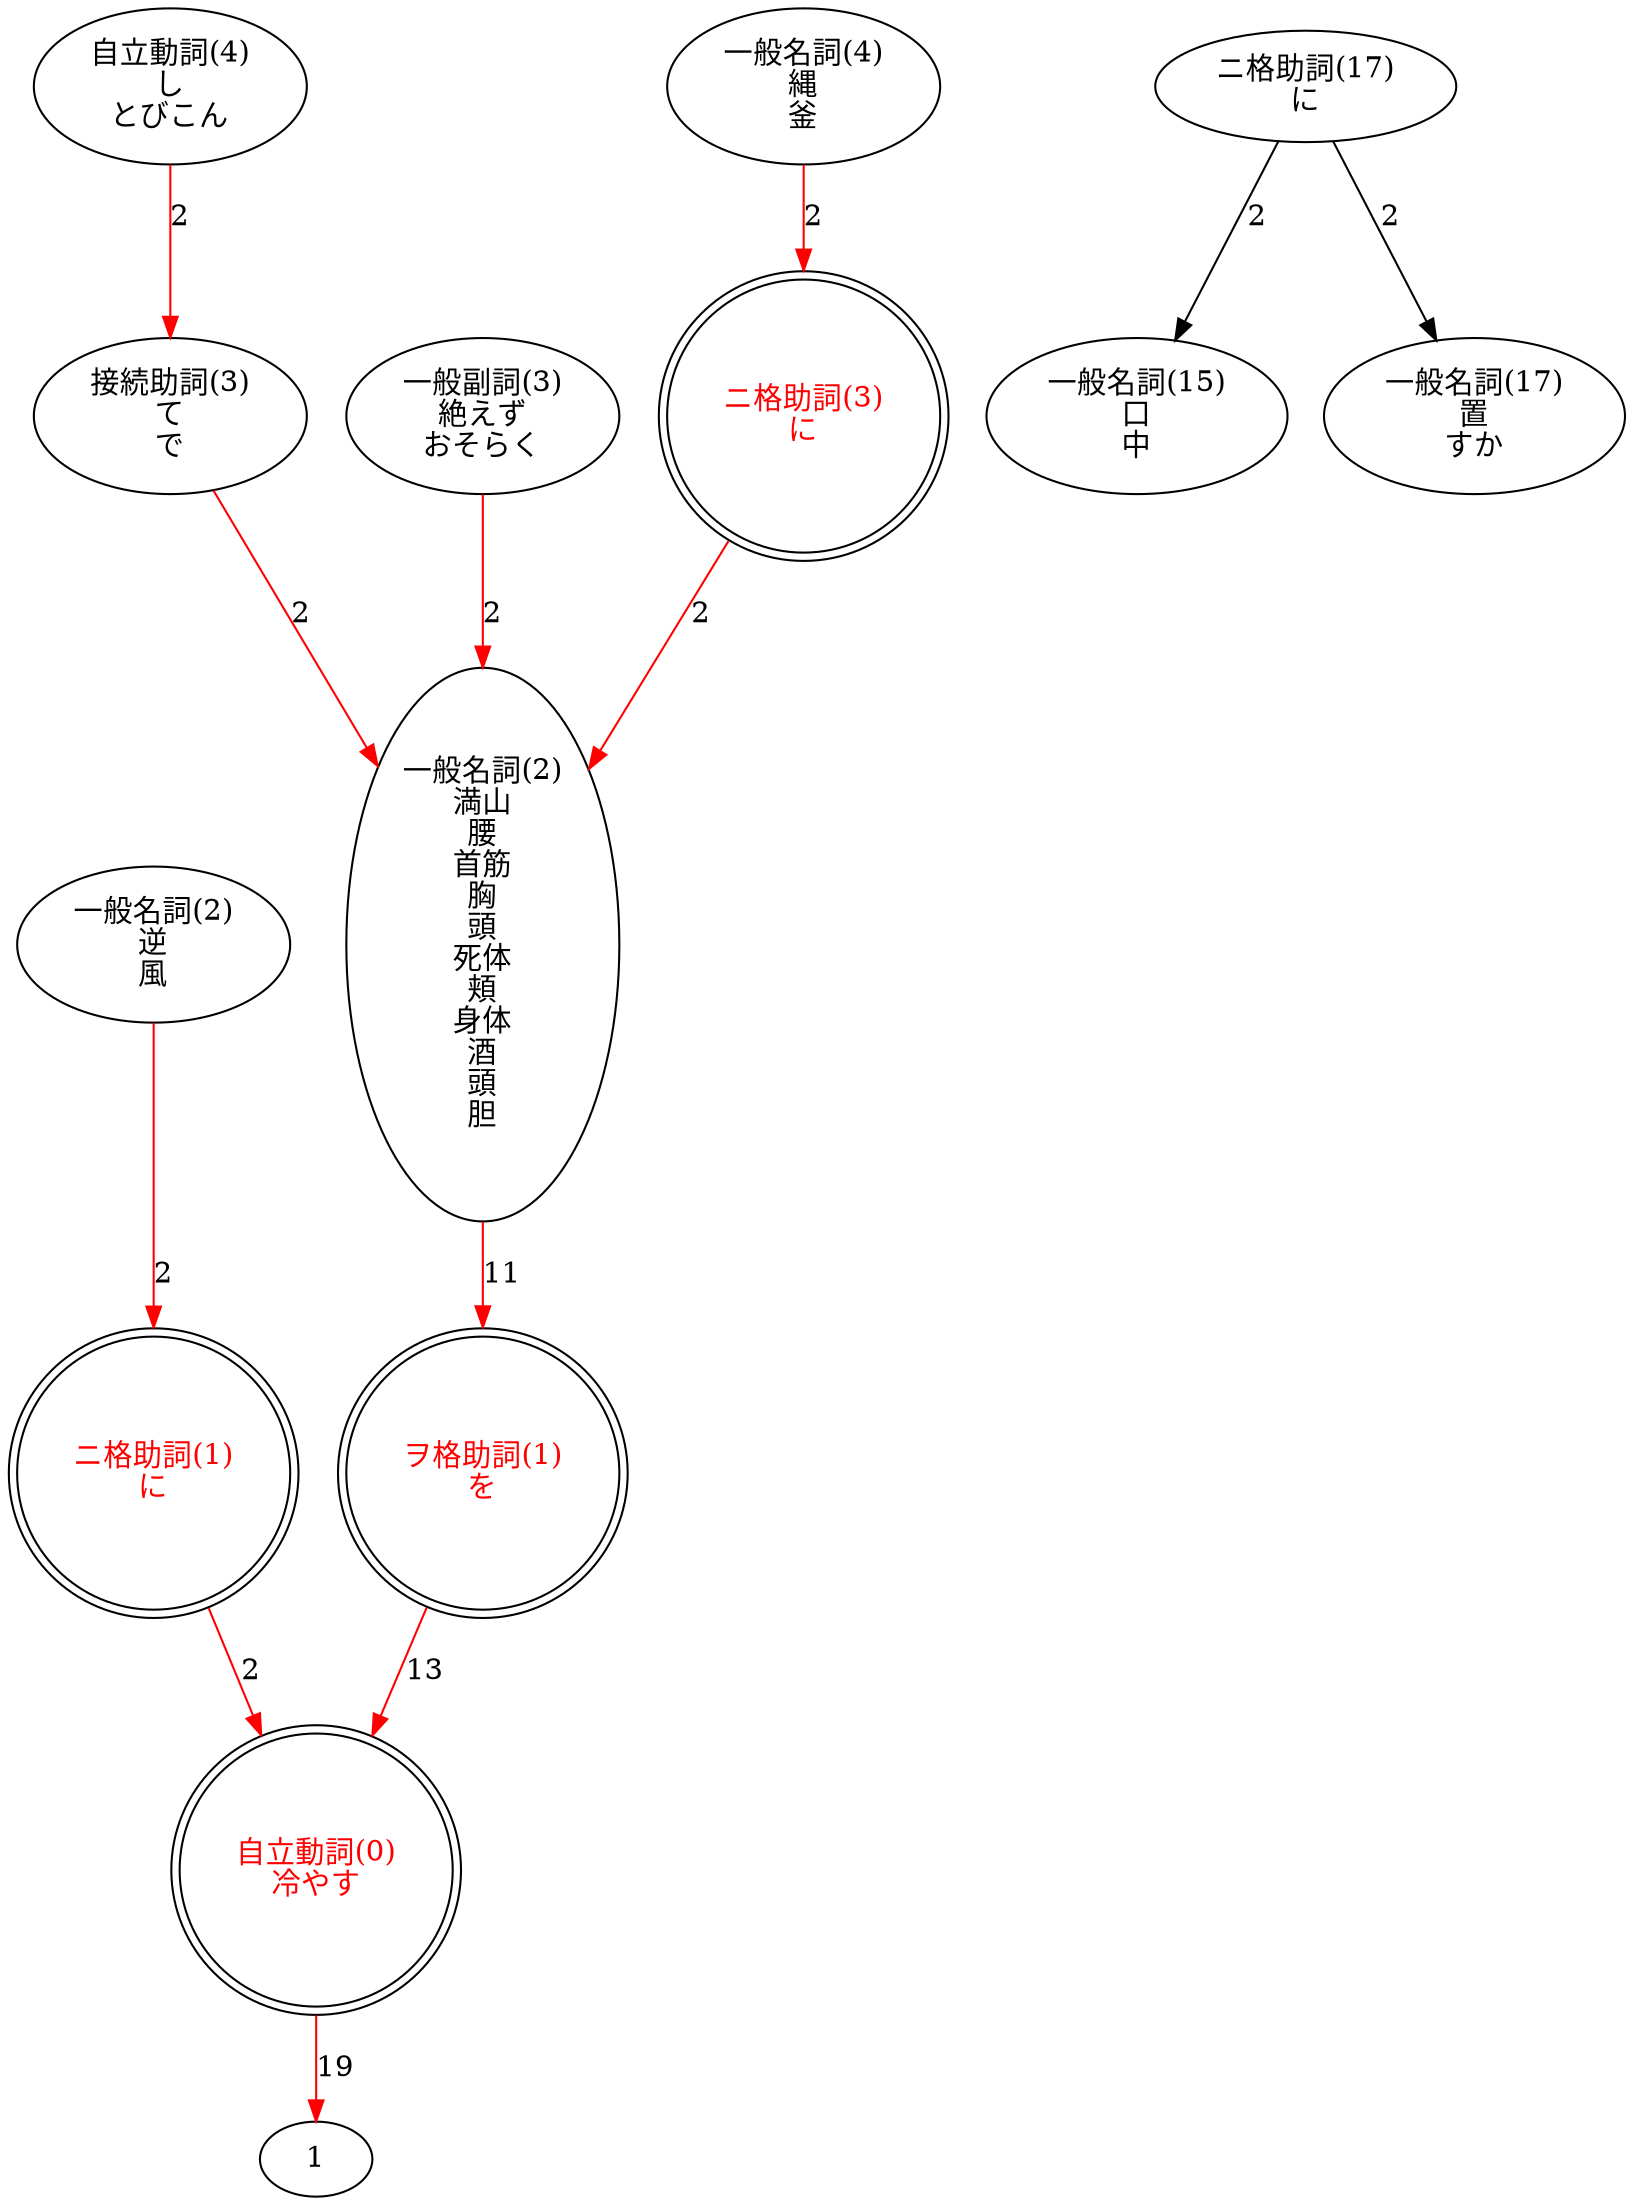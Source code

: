 digraph aozowa_hiyasu_com {
<node_arrange_ver_testset.Node instance at 0x1114f3710> -> 1  [color=red, label="19"];
<node_arrange_ver_testset.Node instance at 0x1114f6440> -> <node_arrange_ver_testset.Node instance at 0x1114f63f8>  [color=red, label="2"];
<node_arrange_ver_testset.Node instance at 0x1114f6440> [label="自立動詞(4)\nし\nとびこん"];
<node_arrange_ver_testset.Node instance at 0x1114f6440> [label="自立動詞(4)\nし\nとびこん"];
<node_arrange_ver_testset.Node instance at 0x1114f6440> [label="自立動詞(4)\nし\nとびこん"];
<node_arrange_ver_testset.Node instance at 0x1114f6440> [label="自立動詞(4)\nし\nとびこん"];
<node_arrange_ver_testset.Node instance at 0x1114f6878> -> <node_arrange_ver_testset.Node instance at 0x1114f4560>  [color=red, label="2"];
<node_arrange_ver_testset.Node instance at 0x1114f6878> [label="一般副詞(3)\n絶えず\nおそらく"];
<node_arrange_ver_testset.Node instance at 0x1114f6878> [label="一般副詞(3)\n絶えず\nおそらく"];
<node_arrange_ver_testset.Node instance at 0x1114f6878> [label="一般副詞(3)\n絶えず\nおそらく"];
<node_arrange_ver_testset.Node instance at 0x1114f6878> [label="一般副詞(3)\n絶えず\nおそらく"];
<node_arrange_ver_testset.Node instance at 0x1114fb560> -> <node_arrange_ver_testset.Node instance at 0x1114f9fc8>  [label="2"];
<node_arrange_ver_testset.Node instance at 0x1114f9fc8> [label="一般名詞(15)\n口\n中"];
<node_arrange_ver_testset.Node instance at 0x1114f9fc8> [label="一般名詞(15)\n口\n中"];
<node_arrange_ver_testset.Node instance at 0x1114f9fc8> [label="一般名詞(15)\n口\n中"];
<node_arrange_ver_testset.Node instance at 0x1114f8e18> -> <node_arrange_ver_testset.Node instance at 0x1114f3710>  [color=red, label="2"];
<node_arrange_ver_testset.Node instance at 0x1114f63f8> -> <node_arrange_ver_testset.Node instance at 0x1114f4560>  [color=red, label="2"];
<node_arrange_ver_testset.Node instance at 0x1114f63f8> [label="接続助詞(3)\nて\nで"];
<node_arrange_ver_testset.Node instance at 0x1114f63f8> [label="接続助詞(3)\nて\nで"];
<node_arrange_ver_testset.Node instance at 0x1114f63f8> [label="接続助詞(3)\nて\nで"];
<node_arrange_ver_testset.Node instance at 0x1114f63f8> [label="接続助詞(3)\nて\nで"];
<node_arrange_ver_testset.Node instance at 0x1114f63f8> [label="接続助詞(3)\nて\nで"];
<node_arrange_ver_testset.Node instance at 0x1114f63f8> [label="接続助詞(3)\nて\nで"];
<node_arrange_ver_testset.Node instance at 0x1114f63f8> [label="接続助詞(3)\nて\nで"];
<node_arrange_ver_testset.Node instance at 0x1114f63f8> [label="接続助詞(3)\nて\nで"];
<node_arrange_ver_testset.Node instance at 0x1114f8e60> -> <node_arrange_ver_testset.Node instance at 0x1114f8e18>  [color=red, label="2"];
<node_arrange_ver_testset.Node instance at 0x1114f8e60> [label="一般名詞(2)\n逆\n風"];
<node_arrange_ver_testset.Node instance at 0x1114f8e60> [label="一般名詞(2)\n逆\n風"];
<node_arrange_ver_testset.Node instance at 0x1114f8e60> [label="一般名詞(2)\n逆\n風"];
<node_arrange_ver_testset.Node instance at 0x1114f8e60> [label="一般名詞(2)\n逆\n風"];
<node_arrange_ver_testset.Node instance at 0x1114f8e18> [fontcolor=red, shape=doublecircle, label="ニ格助詞(1)\nに"];
<node_arrange_ver_testset.Node instance at 0x1114f8e18> [fontcolor=red, shape=doublecircle, label="ニ格助詞(1)\nに"];
<node_arrange_ver_testset.Node instance at 0x1114f8e18> [fontcolor=red, shape=doublecircle, label="ニ格助詞(1)\nに"];
<node_arrange_ver_testset.Node instance at 0x1114f8e18> [fontcolor=red, shape=doublecircle, label="ニ格助詞(1)\nに"];
<node_arrange_ver_testset.Node instance at 0x1114f8e18> [fontcolor=red, shape=doublecircle, label="ニ格助詞(1)\nに"];
<node_arrange_ver_testset.Node instance at 0x1114f8e18> [fontcolor=red, shape=doublecircle, label="ニ格助詞(1)\nに"];
<node_arrange_ver_testset.Node instance at 0x1114f8e18> [fontcolor=red, shape=doublecircle, label="ニ格助詞(1)\nに"];
<node_arrange_ver_testset.Node instance at 0x1114f8e18> [fontcolor=red, shape=doublecircle, label="ニ格助詞(1)\nに"];
<node_arrange_ver_testset.Node instance at 0x1114f45f0> -> <node_arrange_ver_testset.Node instance at 0x1114f45a8>  [color=red, label="2"];
<node_arrange_ver_testset.Node instance at 0x1114f45f0> [label="一般名詞(4)\n縄\n釜"];
<node_arrange_ver_testset.Node instance at 0x1114f45f0> [label="一般名詞(4)\n縄\n釜"];
<node_arrange_ver_testset.Node instance at 0x1114f45f0> [label="一般名詞(4)\n縄\n釜"];
<node_arrange_ver_testset.Node instance at 0x1114f45f0> [label="一般名詞(4)\n縄\n釜"];
<node_arrange_ver_testset.Node instance at 0x1114f4560> -> <node_arrange_ver_testset.Node instance at 0x1114f4518>  [color=red, label="11"];
<node_arrange_ver_testset.Node instance at 0x1114f45a8> -> <node_arrange_ver_testset.Node instance at 0x1114f4560>  [color=red, label="2"];
<node_arrange_ver_testset.Node instance at 0x1114f45a8> [fontcolor=red, shape=doublecircle, label="ニ格助詞(3)\nに"];
<node_arrange_ver_testset.Node instance at 0x1114f45a8> [fontcolor=red, shape=doublecircle, label="ニ格助詞(3)\nに"];
<node_arrange_ver_testset.Node instance at 0x1114f45a8> [fontcolor=red, shape=doublecircle, label="ニ格助詞(3)\nに"];
<node_arrange_ver_testset.Node instance at 0x1114f45a8> [fontcolor=red, shape=doublecircle, label="ニ格助詞(3)\nに"];
<node_arrange_ver_testset.Node instance at 0x1114f45a8> [fontcolor=red, shape=doublecircle, label="ニ格助詞(3)\nに"];
<node_arrange_ver_testset.Node instance at 0x1114f45a8> [fontcolor=red, shape=doublecircle, label="ニ格助詞(3)\nに"];
<node_arrange_ver_testset.Node instance at 0x1114f45a8> [fontcolor=red, shape=doublecircle, label="ニ格助詞(3)\nに"];
<node_arrange_ver_testset.Node instance at 0x1114f45a8> [fontcolor=red, shape=doublecircle, label="ニ格助詞(3)\nに"];
<node_arrange_ver_testset.Node instance at 0x1114f4560> [label="一般名詞(2)\n満山\n腰\n首筋\n胸\n頭\n死体\n頬\n身体\n酒\n頭\n胆"];
<node_arrange_ver_testset.Node instance at 0x1114f4560> [label="一般名詞(2)\n満山\n腰\n首筋\n胸\n頭\n死体\n頬\n身体\n酒\n頭\n胆"];
<node_arrange_ver_testset.Node instance at 0x1114f4560> [label="一般名詞(2)\n満山\n腰\n首筋\n胸\n頭\n死体\n頬\n身体\n酒\n頭\n胆"];
<node_arrange_ver_testset.Node instance at 0x1114f4560> [label="一般名詞(2)\n満山\n腰\n首筋\n胸\n頭\n死体\n頬\n身体\n酒\n頭\n胆"];
<node_arrange_ver_testset.Node instance at 0x1114f4560> [label="一般名詞(2)\n満山\n腰\n首筋\n胸\n頭\n死体\n頬\n身体\n酒\n頭\n胆"];
<node_arrange_ver_testset.Node instance at 0x1114f4560> [label="一般名詞(2)\n満山\n腰\n首筋\n胸\n頭\n死体\n頬\n身体\n酒\n頭\n胆"];
<node_arrange_ver_testset.Node instance at 0x1114f4560> [label="一般名詞(2)\n満山\n腰\n首筋\n胸\n頭\n死体\n頬\n身体\n酒\n頭\n胆"];
<node_arrange_ver_testset.Node instance at 0x1114f4560> [label="一般名詞(2)\n満山\n腰\n首筋\n胸\n頭\n死体\n頬\n身体\n酒\n頭\n胆"];
<node_arrange_ver_testset.Node instance at 0x1114f4560> [label="一般名詞(2)\n満山\n腰\n首筋\n胸\n頭\n死体\n頬\n身体\n酒\n頭\n胆"];
<node_arrange_ver_testset.Node instance at 0x1114f4560> [label="一般名詞(2)\n満山\n腰\n首筋\n胸\n頭\n死体\n頬\n身体\n酒\n頭\n胆"];
<node_arrange_ver_testset.Node instance at 0x1114f4560> [label="一般名詞(2)\n満山\n腰\n首筋\n胸\n頭\n死体\n頬\n身体\n酒\n頭\n胆"];
<node_arrange_ver_testset.Node instance at 0x1114f4560> [label="一般名詞(2)\n満山\n腰\n首筋\n胸\n頭\n死体\n頬\n身体\n酒\n頭\n胆"];
<node_arrange_ver_testset.Node instance at 0x1114f4560> [label="一般名詞(2)\n満山\n腰\n首筋\n胸\n頭\n死体\n頬\n身体\n酒\n頭\n胆"];
<node_arrange_ver_testset.Node instance at 0x1114f4560> [label="一般名詞(2)\n満山\n腰\n首筋\n胸\n頭\n死体\n頬\n身体\n酒\n頭\n胆"];
<node_arrange_ver_testset.Node instance at 0x1114f4560> [label="一般名詞(2)\n満山\n腰\n首筋\n胸\n頭\n死体\n頬\n身体\n酒\n頭\n胆"];
<node_arrange_ver_testset.Node instance at 0x1114f4560> [label="一般名詞(2)\n満山\n腰\n首筋\n胸\n頭\n死体\n頬\n身体\n酒\n頭\n胆"];
<node_arrange_ver_testset.Node instance at 0x1114f4560> [label="一般名詞(2)\n満山\n腰\n首筋\n胸\n頭\n死体\n頬\n身体\n酒\n頭\n胆"];
<node_arrange_ver_testset.Node instance at 0x1114f4560> [label="一般名詞(2)\n満山\n腰\n首筋\n胸\n頭\n死体\n頬\n身体\n酒\n頭\n胆"];
<node_arrange_ver_testset.Node instance at 0x1114f4560> [label="一般名詞(2)\n満山\n腰\n首筋\n胸\n頭\n死体\n頬\n身体\n酒\n頭\n胆"];
<node_arrange_ver_testset.Node instance at 0x1114f4560> [label="一般名詞(2)\n満山\n腰\n首筋\n胸\n頭\n死体\n頬\n身体\n酒\n頭\n胆"];
<node_arrange_ver_testset.Node instance at 0x1114f4560> [label="一般名詞(2)\n満山\n腰\n首筋\n胸\n頭\n死体\n頬\n身体\n酒\n頭\n胆"];
<node_arrange_ver_testset.Node instance at 0x1114f4560> [label="一般名詞(2)\n満山\n腰\n首筋\n胸\n頭\n死体\n頬\n身体\n酒\n頭\n胆"];
<node_arrange_ver_testset.Node instance at 0x1114f4560> [label="一般名詞(2)\n満山\n腰\n首筋\n胸\n頭\n死体\n頬\n身体\n酒\n頭\n胆"];
<node_arrange_ver_testset.Node instance at 0x1114f4560> [label="一般名詞(2)\n満山\n腰\n首筋\n胸\n頭\n死体\n頬\n身体\n酒\n頭\n胆"];
<node_arrange_ver_testset.Node instance at 0x1114f4560> [label="一般名詞(2)\n満山\n腰\n首筋\n胸\n頭\n死体\n頬\n身体\n酒\n頭\n胆"];
<node_arrange_ver_testset.Node instance at 0x1114f4560> [label="一般名詞(2)\n満山\n腰\n首筋\n胸\n頭\n死体\n頬\n身体\n酒\n頭\n胆"];
<node_arrange_ver_testset.Node instance at 0x1114f4560> [label="一般名詞(2)\n満山\n腰\n首筋\n胸\n頭\n死体\n頬\n身体\n酒\n頭\n胆"];
<node_arrange_ver_testset.Node instance at 0x1114f4560> [label="一般名詞(2)\n満山\n腰\n首筋\n胸\n頭\n死体\n頬\n身体\n酒\n頭\n胆"];
<node_arrange_ver_testset.Node instance at 0x1114f4560> [label="一般名詞(2)\n満山\n腰\n首筋\n胸\n頭\n死体\n頬\n身体\n酒\n頭\n胆"];
<node_arrange_ver_testset.Node instance at 0x1114f4560> [label="一般名詞(2)\n満山\n腰\n首筋\n胸\n頭\n死体\n頬\n身体\n酒\n頭\n胆"];
<node_arrange_ver_testset.Node instance at 0x1114f4560> [label="一般名詞(2)\n満山\n腰\n首筋\n胸\n頭\n死体\n頬\n身体\n酒\n頭\n胆"];
<node_arrange_ver_testset.Node instance at 0x1114f4560> [label="一般名詞(2)\n満山\n腰\n首筋\n胸\n頭\n死体\n頬\n身体\n酒\n頭\n胆"];
<node_arrange_ver_testset.Node instance at 0x1114f4560> [label="一般名詞(2)\n満山\n腰\n首筋\n胸\n頭\n死体\n頬\n身体\n酒\n頭\n胆"];
<node_arrange_ver_testset.Node instance at 0x1114f4560> [label="一般名詞(2)\n満山\n腰\n首筋\n胸\n頭\n死体\n頬\n身体\n酒\n頭\n胆"];
<node_arrange_ver_testset.Node instance at 0x1114f4560> [label="一般名詞(2)\n満山\n腰\n首筋\n胸\n頭\n死体\n頬\n身体\n酒\n頭\n胆"];
<node_arrange_ver_testset.Node instance at 0x1114f4560> [label="一般名詞(2)\n満山\n腰\n首筋\n胸\n頭\n死体\n頬\n身体\n酒\n頭\n胆"];
<node_arrange_ver_testset.Node instance at 0x1114f4560> [label="一般名詞(2)\n満山\n腰\n首筋\n胸\n頭\n死体\n頬\n身体\n酒\n頭\n胆"];
<node_arrange_ver_testset.Node instance at 0x1114f4560> [label="一般名詞(2)\n満山\n腰\n首筋\n胸\n頭\n死体\n頬\n身体\n酒\n頭\n胆"];
<node_arrange_ver_testset.Node instance at 0x1114f4560> [label="一般名詞(2)\n満山\n腰\n首筋\n胸\n頭\n死体\n頬\n身体\n酒\n頭\n胆"];
<node_arrange_ver_testset.Node instance at 0x1114f4560> [label="一般名詞(2)\n満山\n腰\n首筋\n胸\n頭\n死体\n頬\n身体\n酒\n頭\n胆"];
<node_arrange_ver_testset.Node instance at 0x1114f4560> [label="一般名詞(2)\n満山\n腰\n首筋\n胸\n頭\n死体\n頬\n身体\n酒\n頭\n胆"];
<node_arrange_ver_testset.Node instance at 0x1114f4560> [label="一般名詞(2)\n満山\n腰\n首筋\n胸\n頭\n死体\n頬\n身体\n酒\n頭\n胆"];
<node_arrange_ver_testset.Node instance at 0x1114f4560> [label="一般名詞(2)\n満山\n腰\n首筋\n胸\n頭\n死体\n頬\n身体\n酒\n頭\n胆"];
<node_arrange_ver_testset.Node instance at 0x1114f4560> [label="一般名詞(2)\n満山\n腰\n首筋\n胸\n頭\n死体\n頬\n身体\n酒\n頭\n胆"];
<node_arrange_ver_testset.Node instance at 0x1114f4560> [label="一般名詞(2)\n満山\n腰\n首筋\n胸\n頭\n死体\n頬\n身体\n酒\n頭\n胆"];
<node_arrange_ver_testset.Node instance at 0x1114f4560> [label="一般名詞(2)\n満山\n腰\n首筋\n胸\n頭\n死体\n頬\n身体\n酒\n頭\n胆"];
<node_arrange_ver_testset.Node instance at 0x1114f4560> [label="一般名詞(2)\n満山\n腰\n首筋\n胸\n頭\n死体\n頬\n身体\n酒\n頭\n胆"];
<node_arrange_ver_testset.Node instance at 0x1114f4560> [label="一般名詞(2)\n満山\n腰\n首筋\n胸\n頭\n死体\n頬\n身体\n酒\n頭\n胆"];
<node_arrange_ver_testset.Node instance at 0x1114f4560> [label="一般名詞(2)\n満山\n腰\n首筋\n胸\n頭\n死体\n頬\n身体\n酒\n頭\n胆"];
<node_arrange_ver_testset.Node instance at 0x1114f4560> [label="一般名詞(2)\n満山\n腰\n首筋\n胸\n頭\n死体\n頬\n身体\n酒\n頭\n胆"];
<node_arrange_ver_testset.Node instance at 0x1114f4560> [label="一般名詞(2)\n満山\n腰\n首筋\n胸\n頭\n死体\n頬\n身体\n酒\n頭\n胆"];
<node_arrange_ver_testset.Node instance at 0x1114f4560> [label="一般名詞(2)\n満山\n腰\n首筋\n胸\n頭\n死体\n頬\n身体\n酒\n頭\n胆"];
<node_arrange_ver_testset.Node instance at 0x1114f4560> [label="一般名詞(2)\n満山\n腰\n首筋\n胸\n頭\n死体\n頬\n身体\n酒\n頭\n胆"];
<node_arrange_ver_testset.Node instance at 0x1114f4560> [label="一般名詞(2)\n満山\n腰\n首筋\n胸\n頭\n死体\n頬\n身体\n酒\n頭\n胆"];
<node_arrange_ver_testset.Node instance at 0x1114f4560> [label="一般名詞(2)\n満山\n腰\n首筋\n胸\n頭\n死体\n頬\n身体\n酒\n頭\n胆"];
<node_arrange_ver_testset.Node instance at 0x1114f4560> [label="一般名詞(2)\n満山\n腰\n首筋\n胸\n頭\n死体\n頬\n身体\n酒\n頭\n胆"];
<node_arrange_ver_testset.Node instance at 0x1114f4560> [label="一般名詞(2)\n満山\n腰\n首筋\n胸\n頭\n死体\n頬\n身体\n酒\n頭\n胆"];
<node_arrange_ver_testset.Node instance at 0x1114f4560> [label="一般名詞(2)\n満山\n腰\n首筋\n胸\n頭\n死体\n頬\n身体\n酒\n頭\n胆"];
<node_arrange_ver_testset.Node instance at 0x1114f4560> [label="一般名詞(2)\n満山\n腰\n首筋\n胸\n頭\n死体\n頬\n身体\n酒\n頭\n胆"];
<node_arrange_ver_testset.Node instance at 0x1114f4560> [label="一般名詞(2)\n満山\n腰\n首筋\n胸\n頭\n死体\n頬\n身体\n酒\n頭\n胆"];
<node_arrange_ver_testset.Node instance at 0x1114f4560> [label="一般名詞(2)\n満山\n腰\n首筋\n胸\n頭\n死体\n頬\n身体\n酒\n頭\n胆"];
<node_arrange_ver_testset.Node instance at 0x1114f4560> [label="一般名詞(2)\n満山\n腰\n首筋\n胸\n頭\n死体\n頬\n身体\n酒\n頭\n胆"];
<node_arrange_ver_testset.Node instance at 0x1114f4560> [label="一般名詞(2)\n満山\n腰\n首筋\n胸\n頭\n死体\n頬\n身体\n酒\n頭\n胆"];
<node_arrange_ver_testset.Node instance at 0x1114f4560> [label="一般名詞(2)\n満山\n腰\n首筋\n胸\n頭\n死体\n頬\n身体\n酒\n頭\n胆"];
<node_arrange_ver_testset.Node instance at 0x1114f4560> [label="一般名詞(2)\n満山\n腰\n首筋\n胸\n頭\n死体\n頬\n身体\n酒\n頭\n胆"];
<node_arrange_ver_testset.Node instance at 0x1114f4560> [label="一般名詞(2)\n満山\n腰\n首筋\n胸\n頭\n死体\n頬\n身体\n酒\n頭\n胆"];
<node_arrange_ver_testset.Node instance at 0x1114f4560> [label="一般名詞(2)\n満山\n腰\n首筋\n胸\n頭\n死体\n頬\n身体\n酒\n頭\n胆"];
<node_arrange_ver_testset.Node instance at 0x1114f4560> [label="一般名詞(2)\n満山\n腰\n首筋\n胸\n頭\n死体\n頬\n身体\n酒\n頭\n胆"];
<node_arrange_ver_testset.Node instance at 0x1114f4560> [label="一般名詞(2)\n満山\n腰\n首筋\n胸\n頭\n死体\n頬\n身体\n酒\n頭\n胆"];
<node_arrange_ver_testset.Node instance at 0x1114f4560> [label="一般名詞(2)\n満山\n腰\n首筋\n胸\n頭\n死体\n頬\n身体\n酒\n頭\n胆"];
<node_arrange_ver_testset.Node instance at 0x1114f4560> [label="一般名詞(2)\n満山\n腰\n首筋\n胸\n頭\n死体\n頬\n身体\n酒\n頭\n胆"];
<node_arrange_ver_testset.Node instance at 0x1114f4560> [label="一般名詞(2)\n満山\n腰\n首筋\n胸\n頭\n死体\n頬\n身体\n酒\n頭\n胆"];
<node_arrange_ver_testset.Node instance at 0x1114f4560> [label="一般名詞(2)\n満山\n腰\n首筋\n胸\n頭\n死体\n頬\n身体\n酒\n頭\n胆"];
<node_arrange_ver_testset.Node instance at 0x1114f4560> [label="一般名詞(2)\n満山\n腰\n首筋\n胸\n頭\n死体\n頬\n身体\n酒\n頭\n胆"];
<node_arrange_ver_testset.Node instance at 0x1114f4560> [label="一般名詞(2)\n満山\n腰\n首筋\n胸\n頭\n死体\n頬\n身体\n酒\n頭\n胆"];
<node_arrange_ver_testset.Node instance at 0x1114f4560> [label="一般名詞(2)\n満山\n腰\n首筋\n胸\n頭\n死体\n頬\n身体\n酒\n頭\n胆"];
<node_arrange_ver_testset.Node instance at 0x1114f4560> [label="一般名詞(2)\n満山\n腰\n首筋\n胸\n頭\n死体\n頬\n身体\n酒\n頭\n胆"];
<node_arrange_ver_testset.Node instance at 0x1114f4560> [label="一般名詞(2)\n満山\n腰\n首筋\n胸\n頭\n死体\n頬\n身体\n酒\n頭\n胆"];
<node_arrange_ver_testset.Node instance at 0x1114f4560> [label="一般名詞(2)\n満山\n腰\n首筋\n胸\n頭\n死体\n頬\n身体\n酒\n頭\n胆"];
<node_arrange_ver_testset.Node instance at 0x1114f4560> [label="一般名詞(2)\n満山\n腰\n首筋\n胸\n頭\n死体\n頬\n身体\n酒\n頭\n胆"];
<node_arrange_ver_testset.Node instance at 0x1114f4560> [label="一般名詞(2)\n満山\n腰\n首筋\n胸\n頭\n死体\n頬\n身体\n酒\n頭\n胆"];
<node_arrange_ver_testset.Node instance at 0x1114f4560> [label="一般名詞(2)\n満山\n腰\n首筋\n胸\n頭\n死体\n頬\n身体\n酒\n頭\n胆"];
<node_arrange_ver_testset.Node instance at 0x1114f4560> [label="一般名詞(2)\n満山\n腰\n首筋\n胸\n頭\n死体\n頬\n身体\n酒\n頭\n胆"];
<node_arrange_ver_testset.Node instance at 0x1114f4560> [label="一般名詞(2)\n満山\n腰\n首筋\n胸\n頭\n死体\n頬\n身体\n酒\n頭\n胆"];
<node_arrange_ver_testset.Node instance at 0x1114f4560> [label="一般名詞(2)\n満山\n腰\n首筋\n胸\n頭\n死体\n頬\n身体\n酒\n頭\n胆"];
<node_arrange_ver_testset.Node instance at 0x1114f4560> [label="一般名詞(2)\n満山\n腰\n首筋\n胸\n頭\n死体\n頬\n身体\n酒\n頭\n胆"];
<node_arrange_ver_testset.Node instance at 0x1114f4560> [label="一般名詞(2)\n満山\n腰\n首筋\n胸\n頭\n死体\n頬\n身体\n酒\n頭\n胆"];
<node_arrange_ver_testset.Node instance at 0x1114f4560> [label="一般名詞(2)\n満山\n腰\n首筋\n胸\n頭\n死体\n頬\n身体\n酒\n頭\n胆"];
<node_arrange_ver_testset.Node instance at 0x1114fb560> -> <node_arrange_ver_testset.Node instance at 0x1114f92d8>  [label="2"];
<node_arrange_ver_testset.Node instance at 0x1114fb560> [label="ニ格助詞(17)\nに"];
<node_arrange_ver_testset.Node instance at 0x1114fb560> [label="ニ格助詞(17)\nに"];
<node_arrange_ver_testset.Node instance at 0x1114fb560> [label="ニ格助詞(17)\nに"];
<node_arrange_ver_testset.Node instance at 0x1114fb560> [label="ニ格助詞(17)\nに"];
<node_arrange_ver_testset.Node instance at 0x1114fb560> [label="ニ格助詞(17)\nに"];
<node_arrange_ver_testset.Node instance at 0x1114fb560> [label="ニ格助詞(17)\nに"];
<node_arrange_ver_testset.Node instance at 0x1114fb560> [label="ニ格助詞(17)\nに"];
<node_arrange_ver_testset.Node instance at 0x1114fb560> [label="ニ格助詞(17)\nに"];
<node_arrange_ver_testset.Node instance at 0x1114fb560> [label="ニ格助詞(17)\nに"];
<node_arrange_ver_testset.Node instance at 0x1114fb560> [label="ニ格助詞(17)\nに"];
<node_arrange_ver_testset.Node instance at 0x1114fb560> [label="ニ格助詞(17)\nに"];
<node_arrange_ver_testset.Node instance at 0x1114fb560> [label="ニ格助詞(17)\nに"];
<node_arrange_ver_testset.Node instance at 0x1114fb560> [label="ニ格助詞(17)\nに"];
<node_arrange_ver_testset.Node instance at 0x1114fb560> [label="ニ格助詞(17)\nに"];
<node_arrange_ver_testset.Node instance at 0x1114fb560> [label="ニ格助詞(17)\nに"];
<node_arrange_ver_testset.Node instance at 0x1114fb560> [label="ニ格助詞(17)\nに"];
<node_arrange_ver_testset.Node instance at 0x1114fb560> [label="ニ格助詞(17)\nに"];
<node_arrange_ver_testset.Node instance at 0x1114fb560> [label="ニ格助詞(17)\nに"];
<node_arrange_ver_testset.Node instance at 0x1114fb560> [label="ニ格助詞(17)\nに"];
<node_arrange_ver_testset.Node instance at 0x1114fb560> [label="ニ格助詞(17)\nに"];
<node_arrange_ver_testset.Node instance at 0x1114fb560> [label="ニ格助詞(17)\nに"];
<node_arrange_ver_testset.Node instance at 0x1114fb560> [label="ニ格助詞(17)\nに"];
<node_arrange_ver_testset.Node instance at 0x1114fb560> [label="ニ格助詞(17)\nに"];
<node_arrange_ver_testset.Node instance at 0x1114fb560> [label="ニ格助詞(17)\nに"];
<node_arrange_ver_testset.Node instance at 0x1114fb560> [label="ニ格助詞(17)\nに"];
<node_arrange_ver_testset.Node instance at 0x1114fb560> [label="ニ格助詞(17)\nに"];
<node_arrange_ver_testset.Node instance at 0x1114fb560> [label="ニ格助詞(17)\nに"];
<node_arrange_ver_testset.Node instance at 0x1114fb560> [label="ニ格助詞(17)\nに"];
<node_arrange_ver_testset.Node instance at 0x1114fb560> [label="ニ格助詞(17)\nに"];
<node_arrange_ver_testset.Node instance at 0x1114fb560> [label="ニ格助詞(17)\nに"];
<node_arrange_ver_testset.Node instance at 0x1114fb560> [label="ニ格助詞(17)\nに"];
<node_arrange_ver_testset.Node instance at 0x1114fb560> [label="ニ格助詞(17)\nに"];
<node_arrange_ver_testset.Node instance at 0x1114fb560> [label="ニ格助詞(17)\nに"];
<node_arrange_ver_testset.Node instance at 0x1114fb560> [label="ニ格助詞(17)\nに"];
<node_arrange_ver_testset.Node instance at 0x1114f92d8> [label="一般名詞(17)\n置\nすか"];
<node_arrange_ver_testset.Node instance at 0x1114f92d8> [label="一般名詞(17)\n置\nすか"];
<node_arrange_ver_testset.Node instance at 0x1114f92d8> [label="一般名詞(17)\n置\nすか"];
<node_arrange_ver_testset.Node instance at 0x1114f4518> -> <node_arrange_ver_testset.Node instance at 0x1114f3710>  [color=red, label="13"];
<node_arrange_ver_testset.Node instance at 0x1114f4518> [fontcolor=red, shape=doublecircle, label="ヲ格助詞(1)\nを"];
<node_arrange_ver_testset.Node instance at 0x1114f4518> [fontcolor=red, shape=doublecircle, label="ヲ格助詞(1)\nを"];
<node_arrange_ver_testset.Node instance at 0x1114f4518> [fontcolor=red, shape=doublecircle, label="ヲ格助詞(1)\nを"];
<node_arrange_ver_testset.Node instance at 0x1114f4518> [fontcolor=red, shape=doublecircle, label="ヲ格助詞(1)\nを"];
<node_arrange_ver_testset.Node instance at 0x1114f4518> [fontcolor=red, shape=doublecircle, label="ヲ格助詞(1)\nを"];
<node_arrange_ver_testset.Node instance at 0x1114f4518> [fontcolor=red, shape=doublecircle, label="ヲ格助詞(1)\nを"];
<node_arrange_ver_testset.Node instance at 0x1114f4518> [fontcolor=red, shape=doublecircle, label="ヲ格助詞(1)\nを"];
<node_arrange_ver_testset.Node instance at 0x1114f4518> [fontcolor=red, shape=doublecircle, label="ヲ格助詞(1)\nを"];
<node_arrange_ver_testset.Node instance at 0x1114f4518> [fontcolor=red, shape=doublecircle, label="ヲ格助詞(1)\nを"];
<node_arrange_ver_testset.Node instance at 0x1114f4518> [fontcolor=red, shape=doublecircle, label="ヲ格助詞(1)\nを"];
<node_arrange_ver_testset.Node instance at 0x1114f4518> [fontcolor=red, shape=doublecircle, label="ヲ格助詞(1)\nを"];
<node_arrange_ver_testset.Node instance at 0x1114f4518> [fontcolor=red, shape=doublecircle, label="ヲ格助詞(1)\nを"];
<node_arrange_ver_testset.Node instance at 0x1114f4518> [fontcolor=red, shape=doublecircle, label="ヲ格助詞(1)\nを"];
<node_arrange_ver_testset.Node instance at 0x1114f4518> [fontcolor=red, shape=doublecircle, label="ヲ格助詞(1)\nを"];
<node_arrange_ver_testset.Node instance at 0x1114f4518> [fontcolor=red, shape=doublecircle, label="ヲ格助詞(1)\nを"];
<node_arrange_ver_testset.Node instance at 0x1114f4518> [fontcolor=red, shape=doublecircle, label="ヲ格助詞(1)\nを"];
<node_arrange_ver_testset.Node instance at 0x1114f4518> [fontcolor=red, shape=doublecircle, label="ヲ格助詞(1)\nを"];
<node_arrange_ver_testset.Node instance at 0x1114f4518> [fontcolor=red, shape=doublecircle, label="ヲ格助詞(1)\nを"];
<node_arrange_ver_testset.Node instance at 0x1114f4518> [fontcolor=red, shape=doublecircle, label="ヲ格助詞(1)\nを"];
<node_arrange_ver_testset.Node instance at 0x1114f4518> [fontcolor=red, shape=doublecircle, label="ヲ格助詞(1)\nを"];
<node_arrange_ver_testset.Node instance at 0x1114f4518> [fontcolor=red, shape=doublecircle, label="ヲ格助詞(1)\nを"];
<node_arrange_ver_testset.Node instance at 0x1114f4518> [fontcolor=red, shape=doublecircle, label="ヲ格助詞(1)\nを"];
<node_arrange_ver_testset.Node instance at 0x1114f4518> [fontcolor=red, shape=doublecircle, label="ヲ格助詞(1)\nを"];
<node_arrange_ver_testset.Node instance at 0x1114f4518> [fontcolor=red, shape=doublecircle, label="ヲ格助詞(1)\nを"];
<node_arrange_ver_testset.Node instance at 0x1114f4518> [fontcolor=red, shape=doublecircle, label="ヲ格助詞(1)\nを"];
<node_arrange_ver_testset.Node instance at 0x1114f4518> [fontcolor=red, shape=doublecircle, label="ヲ格助詞(1)\nを"];
<node_arrange_ver_testset.Node instance at 0x1114f4518> [fontcolor=red, shape=doublecircle, label="ヲ格助詞(1)\nを"];
<node_arrange_ver_testset.Node instance at 0x1114f4518> [fontcolor=red, shape=doublecircle, label="ヲ格助詞(1)\nを"];
<node_arrange_ver_testset.Node instance at 0x1114f4518> [fontcolor=red, shape=doublecircle, label="ヲ格助詞(1)\nを"];
<node_arrange_ver_testset.Node instance at 0x1114f4518> [fontcolor=red, shape=doublecircle, label="ヲ格助詞(1)\nを"];
<node_arrange_ver_testset.Node instance at 0x1114f4518> [fontcolor=red, shape=doublecircle, label="ヲ格助詞(1)\nを"];
<node_arrange_ver_testset.Node instance at 0x1114f4518> [fontcolor=red, shape=doublecircle, label="ヲ格助詞(1)\nを"];
<node_arrange_ver_testset.Node instance at 0x1114f4518> [fontcolor=red, shape=doublecircle, label="ヲ格助詞(1)\nを"];
<node_arrange_ver_testset.Node instance at 0x1114f4518> [fontcolor=red, shape=doublecircle, label="ヲ格助詞(1)\nを"];
<node_arrange_ver_testset.Node instance at 0x1114f4518> [fontcolor=red, shape=doublecircle, label="ヲ格助詞(1)\nを"];
<node_arrange_ver_testset.Node instance at 0x1114f4518> [fontcolor=red, shape=doublecircle, label="ヲ格助詞(1)\nを"];
<node_arrange_ver_testset.Node instance at 0x1114f4518> [fontcolor=red, shape=doublecircle, label="ヲ格助詞(1)\nを"];
<node_arrange_ver_testset.Node instance at 0x1114f4518> [fontcolor=red, shape=doublecircle, label="ヲ格助詞(1)\nを"];
<node_arrange_ver_testset.Node instance at 0x1114f4518> [fontcolor=red, shape=doublecircle, label="ヲ格助詞(1)\nを"];
<node_arrange_ver_testset.Node instance at 0x1114f4518> [fontcolor=red, shape=doublecircle, label="ヲ格助詞(1)\nを"];
<node_arrange_ver_testset.Node instance at 0x1114f4518> [fontcolor=red, shape=doublecircle, label="ヲ格助詞(1)\nを"];
<node_arrange_ver_testset.Node instance at 0x1114f4518> [fontcolor=red, shape=doublecircle, label="ヲ格助詞(1)\nを"];
<node_arrange_ver_testset.Node instance at 0x1114f4518> [fontcolor=red, shape=doublecircle, label="ヲ格助詞(1)\nを"];
<node_arrange_ver_testset.Node instance at 0x1114f4518> [fontcolor=red, shape=doublecircle, label="ヲ格助詞(1)\nを"];
<node_arrange_ver_testset.Node instance at 0x1114f4518> [fontcolor=red, shape=doublecircle, label="ヲ格助詞(1)\nを"];
<node_arrange_ver_testset.Node instance at 0x1114f4518> [fontcolor=red, shape=doublecircle, label="ヲ格助詞(1)\nを"];
<node_arrange_ver_testset.Node instance at 0x1114f4518> [fontcolor=red, shape=doublecircle, label="ヲ格助詞(1)\nを"];
<node_arrange_ver_testset.Node instance at 0x1114f4518> [fontcolor=red, shape=doublecircle, label="ヲ格助詞(1)\nを"];
<node_arrange_ver_testset.Node instance at 0x1114f4518> [fontcolor=red, shape=doublecircle, label="ヲ格助詞(1)\nを"];
<node_arrange_ver_testset.Node instance at 0x1114f4518> [fontcolor=red, shape=doublecircle, label="ヲ格助詞(1)\nを"];
<node_arrange_ver_testset.Node instance at 0x1114f4518> [fontcolor=red, shape=doublecircle, label="ヲ格助詞(1)\nを"];
<node_arrange_ver_testset.Node instance at 0x1114f4518> [fontcolor=red, shape=doublecircle, label="ヲ格助詞(1)\nを"];
<node_arrange_ver_testset.Node instance at 0x1114f3710> [fontcolor=red, shape=doublecircle, label="自立動詞(0)\n冷やす"];
<node_arrange_ver_testset.Node instance at 0x1114f3710> [fontcolor=red, shape=doublecircle, label="自立動詞(0)\n冷やす"];
<node_arrange_ver_testset.Node instance at 0x1114f3710> [fontcolor=red, shape=doublecircle, label="自立動詞(0)\n冷やす"];
<node_arrange_ver_testset.Node instance at 0x1114f3710> [fontcolor=red, shape=doublecircle, label="自立動詞(0)\n冷やす"];
<node_arrange_ver_testset.Node instance at 0x1114f3710> [fontcolor=red, shape=doublecircle, label="自立動詞(0)\n冷やす"];
<node_arrange_ver_testset.Node instance at 0x1114f3710> [fontcolor=red, shape=doublecircle, label="自立動詞(0)\n冷やす"];
<node_arrange_ver_testset.Node instance at 0x1114f3710> [fontcolor=red, shape=doublecircle, label="自立動詞(0)\n冷やす"];
<node_arrange_ver_testset.Node instance at 0x1114f3710> [fontcolor=red, shape=doublecircle, label="自立動詞(0)\n冷やす"];
<node_arrange_ver_testset.Node instance at 0x1114f3710> [fontcolor=red, shape=doublecircle, label="自立動詞(0)\n冷やす"];
<node_arrange_ver_testset.Node instance at 0x1114f3710> [fontcolor=red, shape=doublecircle, label="自立動詞(0)\n冷やす"];
<node_arrange_ver_testset.Node instance at 0x1114f3710> [fontcolor=red, shape=doublecircle, label="自立動詞(0)\n冷やす"];
<node_arrange_ver_testset.Node instance at 0x1114f3710> [fontcolor=red, shape=doublecircle, label="自立動詞(0)\n冷やす"];
<node_arrange_ver_testset.Node instance at 0x1114f3710> [fontcolor=red, shape=doublecircle, label="自立動詞(0)\n冷やす"];
<node_arrange_ver_testset.Node instance at 0x1114f3710> [fontcolor=red, shape=doublecircle, label="自立動詞(0)\n冷やす"];
<node_arrange_ver_testset.Node instance at 0x1114f3710> [fontcolor=red, shape=doublecircle, label="自立動詞(0)\n冷やす"];
<node_arrange_ver_testset.Node instance at 0x1114f3710> [fontcolor=red, shape=doublecircle, label="自立動詞(0)\n冷やす"];
<node_arrange_ver_testset.Node instance at 0x1114f3710> [fontcolor=red, shape=doublecircle, label="自立動詞(0)\n冷やす"];
<node_arrange_ver_testset.Node instance at 0x1114f3710> [fontcolor=red, shape=doublecircle, label="自立動詞(0)\n冷やす"];
<node_arrange_ver_testset.Node instance at 0x1114f3710> [fontcolor=red, shape=doublecircle, label="自立動詞(0)\n冷やす"];
<node_arrange_ver_testset.Node instance at 0x1114f3710> [fontcolor=red, shape=doublecircle, label="自立動詞(0)\n冷やす"];
<node_arrange_ver_testset.Node instance at 0x1114f3710> [fontcolor=red, shape=doublecircle, label="自立動詞(0)\n冷やす"];
<node_arrange_ver_testset.Node instance at 0x1114f3710> [fontcolor=red, shape=doublecircle, label="自立動詞(0)\n冷やす"];
<node_arrange_ver_testset.Node instance at 0x1114f3710> [fontcolor=red, shape=doublecircle, label="自立動詞(0)\n冷やす"];
<node_arrange_ver_testset.Node instance at 0x1114f3710> [fontcolor=red, shape=doublecircle, label="自立動詞(0)\n冷やす"];
<node_arrange_ver_testset.Node instance at 0x1114f3710> [fontcolor=red, shape=doublecircle, label="自立動詞(0)\n冷やす"];
<node_arrange_ver_testset.Node instance at 0x1114f3710> [fontcolor=red, shape=doublecircle, label="自立動詞(0)\n冷やす"];
<node_arrange_ver_testset.Node instance at 0x1114f3710> [fontcolor=red, shape=doublecircle, label="自立動詞(0)\n冷やす"];
<node_arrange_ver_testset.Node instance at 0x1114f3710> [fontcolor=red, shape=doublecircle, label="自立動詞(0)\n冷やす"];
<node_arrange_ver_testset.Node instance at 0x1114f3710> [fontcolor=red, shape=doublecircle, label="自立動詞(0)\n冷やす"];
<node_arrange_ver_testset.Node instance at 0x1114f3710> [fontcolor=red, shape=doublecircle, label="自立動詞(0)\n冷やす"];
<node_arrange_ver_testset.Node instance at 0x1114f3710> [fontcolor=red, shape=doublecircle, label="自立動詞(0)\n冷やす"];
<node_arrange_ver_testset.Node instance at 0x1114f3710> [fontcolor=red, shape=doublecircle, label="自立動詞(0)\n冷やす"];
<node_arrange_ver_testset.Node instance at 0x1114f3710> [fontcolor=red, shape=doublecircle, label="自立動詞(0)\n冷やす"];
<node_arrange_ver_testset.Node instance at 0x1114f3710> [fontcolor=red, shape=doublecircle, label="自立動詞(0)\n冷やす"];
<node_arrange_ver_testset.Node instance at 0x1114f3710> [fontcolor=red, shape=doublecircle, label="自立動詞(0)\n冷やす"];
<node_arrange_ver_testset.Node instance at 0x1114f3710> [fontcolor=red, shape=doublecircle, label="自立動詞(0)\n冷やす"];
<node_arrange_ver_testset.Node instance at 0x1114f3710> [fontcolor=red, shape=doublecircle, label="自立動詞(0)\n冷やす"];
<node_arrange_ver_testset.Node instance at 0x1114f3710> [fontcolor=red, shape=doublecircle, label="自立動詞(0)\n冷やす"];
<node_arrange_ver_testset.Node instance at 0x1114f3710> [fontcolor=red, shape=doublecircle, label="自立動詞(0)\n冷やす"];
<node_arrange_ver_testset.Node instance at 0x1114f3710> [fontcolor=red, shape=doublecircle, label="自立動詞(0)\n冷やす"];
<node_arrange_ver_testset.Node instance at 0x1114f3710> [fontcolor=red, shape=doublecircle, label="自立動詞(0)\n冷やす"];
<node_arrange_ver_testset.Node instance at 0x1114f3710> [fontcolor=red, shape=doublecircle, label="自立動詞(0)\n冷やす"];
<node_arrange_ver_testset.Node instance at 0x1114f3710> [fontcolor=red, shape=doublecircle, label="自立動詞(0)\n冷やす"];
<node_arrange_ver_testset.Node instance at 0x1114f3710> [fontcolor=red, shape=doublecircle, label="自立動詞(0)\n冷やす"];
<node_arrange_ver_testset.Node instance at 0x1114f3710> [fontcolor=red, shape=doublecircle, label="自立動詞(0)\n冷やす"];
<node_arrange_ver_testset.Node instance at 0x1114f3710> [fontcolor=red, shape=doublecircle, label="自立動詞(0)\n冷やす"];
<node_arrange_ver_testset.Node instance at 0x1114f3710> [fontcolor=red, shape=doublecircle, label="自立動詞(0)\n冷やす"];
<node_arrange_ver_testset.Node instance at 0x1114f3710> [fontcolor=red, shape=doublecircle, label="自立動詞(0)\n冷やす"];
<node_arrange_ver_testset.Node instance at 0x1114f3710> [fontcolor=red, shape=doublecircle, label="自立動詞(0)\n冷やす"];
<node_arrange_ver_testset.Node instance at 0x1114f3710> [fontcolor=red, shape=doublecircle, label="自立動詞(0)\n冷やす"];
<node_arrange_ver_testset.Node instance at 0x1114f3710> [fontcolor=red, shape=doublecircle, label="自立動詞(0)\n冷やす"];
<node_arrange_ver_testset.Node instance at 0x1114f3710> [fontcolor=red, shape=doublecircle, label="自立動詞(0)\n冷やす"];
<node_arrange_ver_testset.Node instance at 0x1114f3710> [fontcolor=red, shape=doublecircle, label="自立動詞(0)\n冷やす"];
<node_arrange_ver_testset.Node instance at 0x1114f3710> [fontcolor=red, shape=doublecircle, label="自立動詞(0)\n冷やす"];
<node_arrange_ver_testset.Node instance at 0x1114f3710> [fontcolor=red, shape=doublecircle, label="自立動詞(0)\n冷やす"];
<node_arrange_ver_testset.Node instance at 0x1114f3710> [fontcolor=red, shape=doublecircle, label="自立動詞(0)\n冷やす"];
<node_arrange_ver_testset.Node instance at 0x1114f3710> [fontcolor=red, shape=doublecircle, label="自立動詞(0)\n冷やす"];
<node_arrange_ver_testset.Node instance at 0x1114f3710> [fontcolor=red, shape=doublecircle, label="自立動詞(0)\n冷やす"];
<node_arrange_ver_testset.Node instance at 0x1114f3710> [fontcolor=red, shape=doublecircle, label="自立動詞(0)\n冷やす"];
<node_arrange_ver_testset.Node instance at 0x1114f3710> [fontcolor=red, shape=doublecircle, label="自立動詞(0)\n冷やす"];
<node_arrange_ver_testset.Node instance at 0x1114f3710> [fontcolor=red, shape=doublecircle, label="自立動詞(0)\n冷やす"];
<node_arrange_ver_testset.Node instance at 0x1114f3710> [fontcolor=red, shape=doublecircle, label="自立動詞(0)\n冷やす"];
<node_arrange_ver_testset.Node instance at 0x1114f3710> [fontcolor=red, shape=doublecircle, label="自立動詞(0)\n冷やす"];
<node_arrange_ver_testset.Node instance at 0x1114f3710> [fontcolor=red, shape=doublecircle, label="自立動詞(0)\n冷やす"];
<node_arrange_ver_testset.Node instance at 0x1114f3710> [fontcolor=red, shape=doublecircle, label="自立動詞(0)\n冷やす"];
<node_arrange_ver_testset.Node instance at 0x1114f3710> [fontcolor=red, shape=doublecircle, label="自立動詞(0)\n冷やす"];
<node_arrange_ver_testset.Node instance at 0x1114f3710> [fontcolor=red, shape=doublecircle, label="自立動詞(0)\n冷やす"];
<node_arrange_ver_testset.Node instance at 0x1114f3710> [fontcolor=red, shape=doublecircle, label="自立動詞(0)\n冷やす"];
<node_arrange_ver_testset.Node instance at 0x1114f3710> [fontcolor=red, shape=doublecircle, label="自立動詞(0)\n冷やす"];
<node_arrange_ver_testset.Node instance at 0x1114f3710> [fontcolor=red, shape=doublecircle, label="自立動詞(0)\n冷やす"];
<node_arrange_ver_testset.Node instance at 0x1114f3710> [fontcolor=red, shape=doublecircle, label="自立動詞(0)\n冷やす"];
<node_arrange_ver_testset.Node instance at 0x1114f3710> [fontcolor=red, shape=doublecircle, label="自立動詞(0)\n冷やす"];
<node_arrange_ver_testset.Node instance at 0x1114f3710> [fontcolor=red, shape=doublecircle, label="自立動詞(0)\n冷やす"];
<node_arrange_ver_testset.Node instance at 0x1114f3710> [fontcolor=red, shape=doublecircle, label="自立動詞(0)\n冷やす"];
<node_arrange_ver_testset.Node instance at 0x1114f3710> [fontcolor=red, shape=doublecircle, label="自立動詞(0)\n冷やす"];
<node_arrange_ver_testset.Node instance at 0x1114f3710> [fontcolor=red, shape=doublecircle, label="自立動詞(0)\n冷やす"];
<node_arrange_ver_testset.Node instance at 0x1114f3710> [fontcolor=red, shape=doublecircle, label="自立動詞(0)\n冷やす"];
<node_arrange_ver_testset.Node instance at 0x1114f3710> [fontcolor=red, shape=doublecircle, label="自立動詞(0)\n冷やす"];
<node_arrange_ver_testset.Node instance at 0x1114f3710> [fontcolor=red, shape=doublecircle, label="自立動詞(0)\n冷やす"];
<node_arrange_ver_testset.Node instance at 0x1114f3710> [fontcolor=red, shape=doublecircle, label="自立動詞(0)\n冷やす"];
<node_arrange_ver_testset.Node instance at 0x1114f3710> [fontcolor=red, shape=doublecircle, label="自立動詞(0)\n冷やす"];
<node_arrange_ver_testset.Node instance at 0x1114f3710> [fontcolor=red, shape=doublecircle, label="自立動詞(0)\n冷やす"];
<node_arrange_ver_testset.Node instance at 0x1114f3710> [fontcolor=red, shape=doublecircle, label="自立動詞(0)\n冷やす"];
<node_arrange_ver_testset.Node instance at 0x1114f3710> [fontcolor=red, shape=doublecircle, label="自立動詞(0)\n冷やす"];
<node_arrange_ver_testset.Node instance at 0x1114f3710> [fontcolor=red, shape=doublecircle, label="自立動詞(0)\n冷やす"];
<node_arrange_ver_testset.Node instance at 0x1114f3710> [fontcolor=red, shape=doublecircle, label="自立動詞(0)\n冷やす"];
<node_arrange_ver_testset.Node instance at 0x1114f3710> [fontcolor=red, shape=doublecircle, label="自立動詞(0)\n冷やす"];
<node_arrange_ver_testset.Node instance at 0x1114f3710> [fontcolor=red, shape=doublecircle, label="自立動詞(0)\n冷やす"];
<node_arrange_ver_testset.Node instance at 0x1114f3710> [fontcolor=red, shape=doublecircle, label="自立動詞(0)\n冷やす"];
<node_arrange_ver_testset.Node instance at 0x1114f3710> [fontcolor=red, shape=doublecircle, label="自立動詞(0)\n冷やす"];
<node_arrange_ver_testset.Node instance at 0x1114f3710> [fontcolor=red, shape=doublecircle, label="自立動詞(0)\n冷やす"];
<node_arrange_ver_testset.Node instance at 0x1114f3710> [fontcolor=red, shape=doublecircle, label="自立動詞(0)\n冷やす"];
<node_arrange_ver_testset.Node instance at 0x1114f3710> [fontcolor=red, shape=doublecircle, label="自立動詞(0)\n冷やす"];
<node_arrange_ver_testset.Node instance at 0x1114f3710> [fontcolor=red, shape=doublecircle, label="自立動詞(0)\n冷やす"];
<node_arrange_ver_testset.Node instance at 0x1114f3710> [fontcolor=red, shape=doublecircle, label="自立動詞(0)\n冷やす"];
<node_arrange_ver_testset.Node instance at 0x1114f3710> [fontcolor=red, shape=doublecircle, label="自立動詞(0)\n冷やす"];
<node_arrange_ver_testset.Node instance at 0x1114f3710> [fontcolor=red, shape=doublecircle, label="自立動詞(0)\n冷やす"];
<node_arrange_ver_testset.Node instance at 0x1114f3710> [fontcolor=red, shape=doublecircle, label="自立動詞(0)\n冷やす"];
<node_arrange_ver_testset.Node instance at 0x1114f3710> [fontcolor=red, shape=doublecircle, label="自立動詞(0)\n冷やす"];
<node_arrange_ver_testset.Node instance at 0x1114f3710> [fontcolor=red, shape=doublecircle, label="自立動詞(0)\n冷やす"];
<node_arrange_ver_testset.Node instance at 0x1114f3710> [fontcolor=red, shape=doublecircle, label="自立動詞(0)\n冷やす"];
<node_arrange_ver_testset.Node instance at 0x1114f3710> [fontcolor=red, shape=doublecircle, label="自立動詞(0)\n冷やす"];
<node_arrange_ver_testset.Node instance at 0x1114f3710> [fontcolor=red, shape=doublecircle, label="自立動詞(0)\n冷やす"];
<node_arrange_ver_testset.Node instance at 0x1114f3710> [fontcolor=red, shape=doublecircle, label="自立動詞(0)\n冷やす"];
<node_arrange_ver_testset.Node instance at 0x1114f3710> [fontcolor=red, shape=doublecircle, label="自立動詞(0)\n冷やす"];
<node_arrange_ver_testset.Node instance at 0x1114f3710> [fontcolor=red, shape=doublecircle, label="自立動詞(0)\n冷やす"];
<node_arrange_ver_testset.Node instance at 0x1114f3710> [fontcolor=red, shape=doublecircle, label="自立動詞(0)\n冷やす"];
<node_arrange_ver_testset.Node instance at 0x1114f3710> [fontcolor=red, shape=doublecircle, label="自立動詞(0)\n冷やす"];
<node_arrange_ver_testset.Node instance at 0x1114f3710> [fontcolor=red, shape=doublecircle, label="自立動詞(0)\n冷やす"];
<node_arrange_ver_testset.Node instance at 0x1114f3710> [fontcolor=red, shape=doublecircle, label="自立動詞(0)\n冷やす"];
<node_arrange_ver_testset.Node instance at 0x1114f3710> [fontcolor=red, shape=doublecircle, label="自立動詞(0)\n冷やす"];
<node_arrange_ver_testset.Node instance at 0x1114f3710> [fontcolor=red, shape=doublecircle, label="自立動詞(0)\n冷やす"];
<node_arrange_ver_testset.Node instance at 0x1114f3710> [fontcolor=red, shape=doublecircle, label="自立動詞(0)\n冷やす"];
<node_arrange_ver_testset.Node instance at 0x1114f3710> [fontcolor=red, shape=doublecircle, label="自立動詞(0)\n冷やす"];
}
